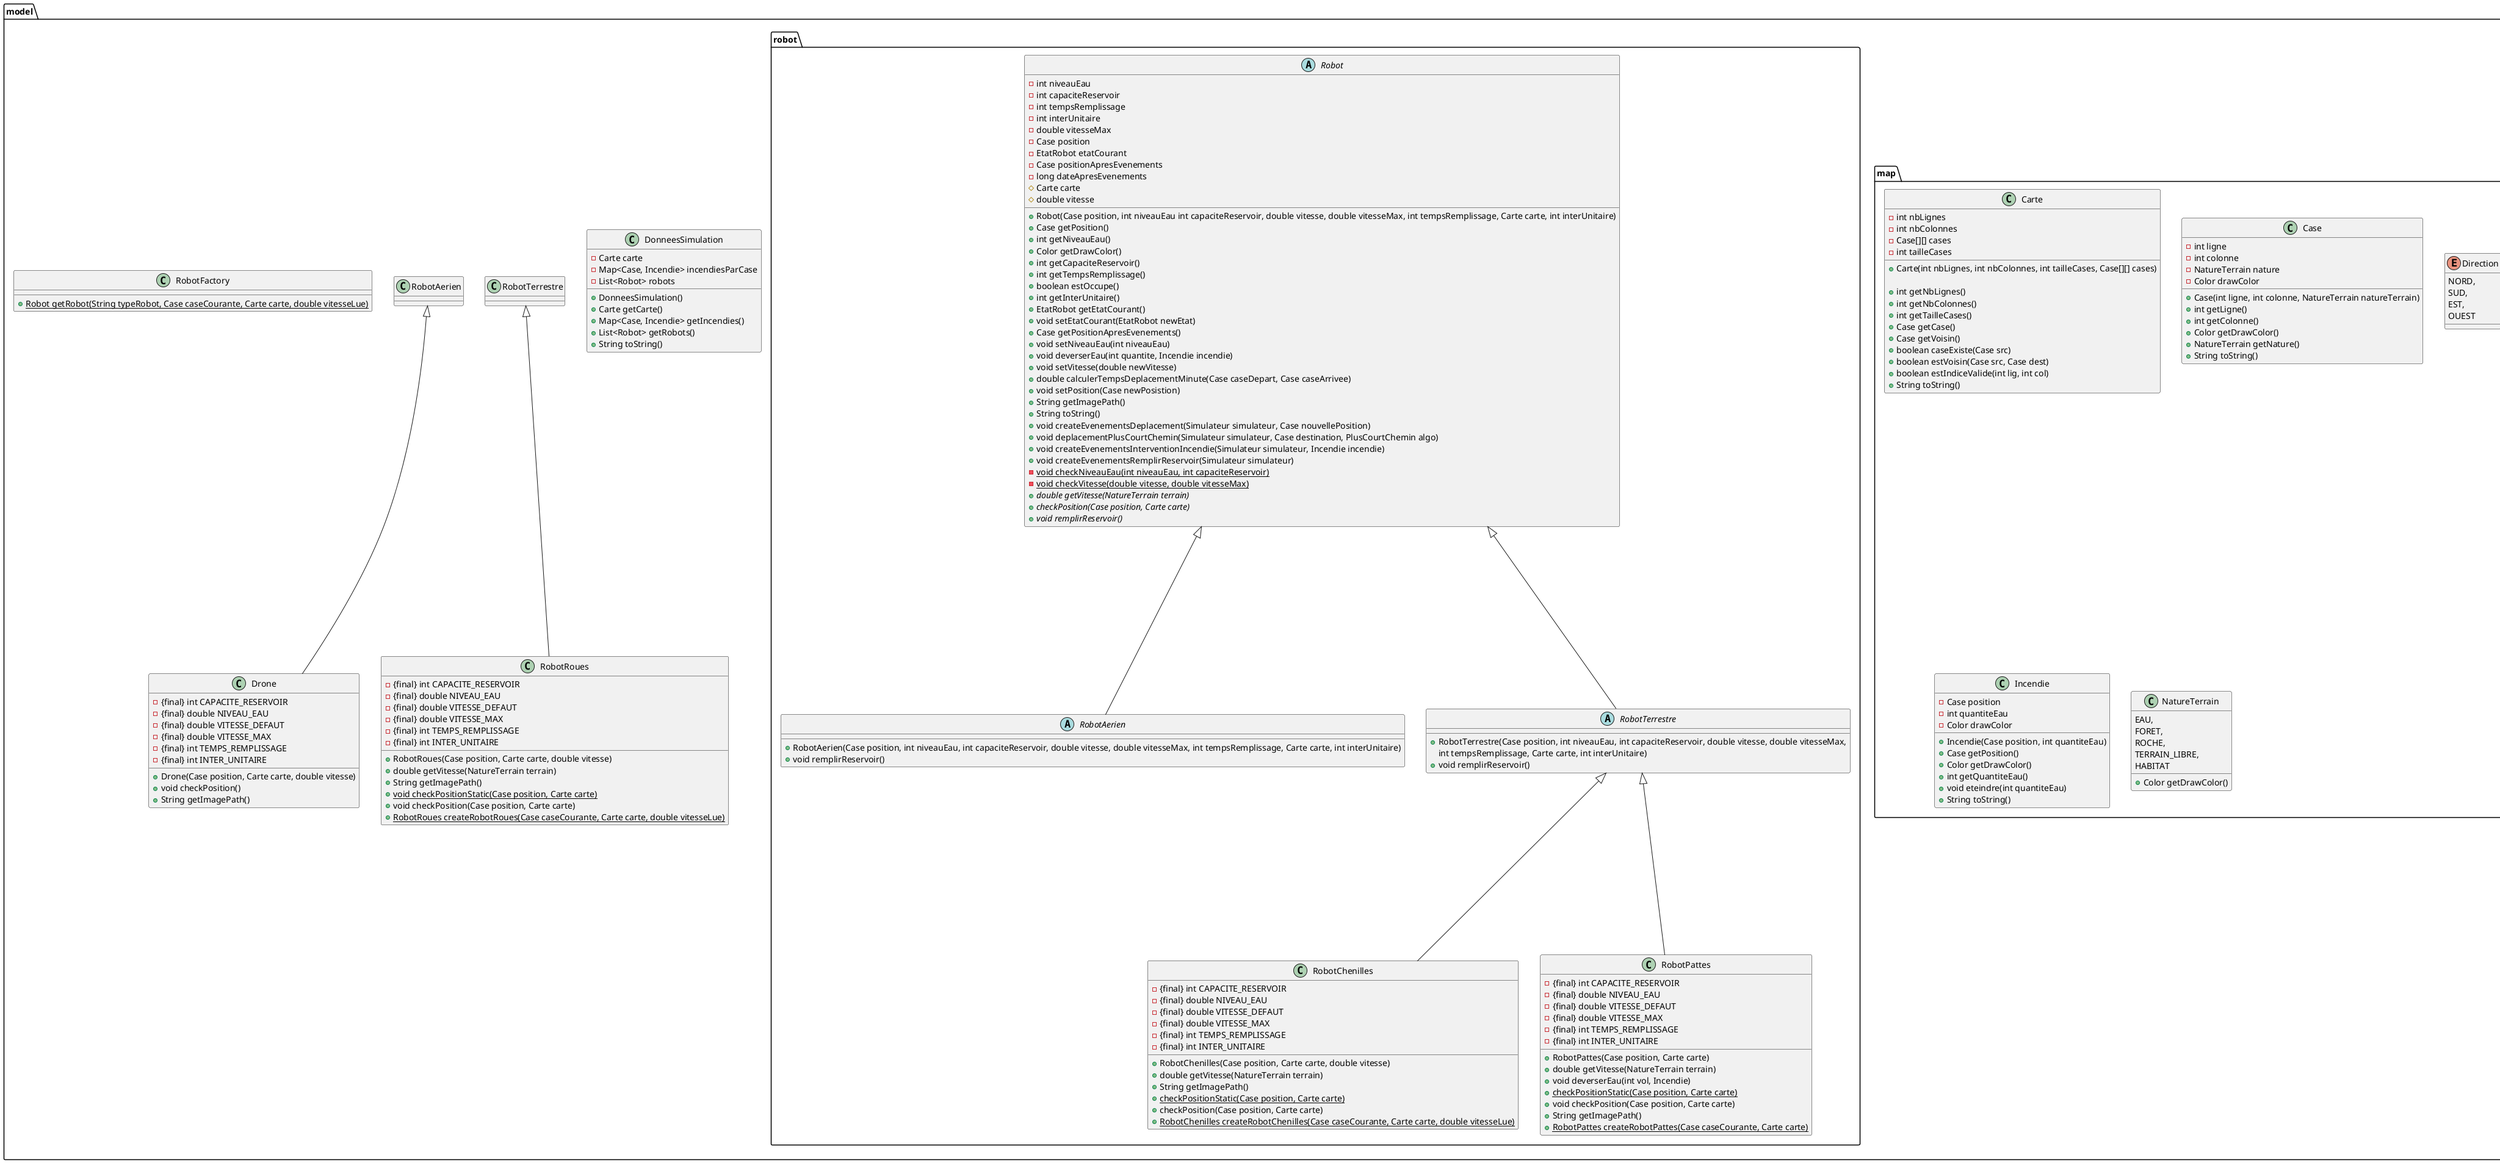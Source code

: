 @startuml

package model {
    class DonneesSimulation {
        -Carte carte
        -Map<Case, Incendie> incendiesParCase
        -List<Robot> robots

        +DonneesSimulation()
        +Carte getCarte()
        +Map<Case, Incendie> getIncendies()
        +List<Robot> getRobots()
        +String toString()
    }

    package map {
        class Carte {
            -int nbLignes
            -int nbColonnes
            -Case[][] cases
            -int tailleCases

            +Carte(int nbLignes, int nbColonnes, int tailleCases, Case[][] cases)

            +int getNbLignes()
            +int getNbColonnes()
            +int getTailleCases()
            +Case getCase()
            +Case getVoisin()
            +boolean caseExiste(Case src)
            +boolean estVoisin(Case src, Case dest)
            +boolean estIndiceValide(int lig, int col)
            +String toString()
        }

        class Case {
            -int ligne
            -int colonne
            -NatureTerrain nature
            -Color drawColor

            +Case(int ligne, int colonne, NatureTerrain natureTerrain)
            +int getLigne()
            +int getColonne()
            +Color getDrawColor()
            +NatureTerrain getNature() 
            +String toString()
        }

        enum Direction {
            NORD,
            SUD,
            EST,
            OUEST
        }

        class Incendie {
            -Case position
            -int quantiteEau
            -Color drawColor

            +Incendie(Case position, int quantiteEau)
            +Case getPosition()
            +Color getDrawColor()
            +int getQuantiteEau()
            +void eteindre(int quantiteEau)
            +String toString()
        }
        class NatureTerrain{
            EAU,
            FORET,
            ROCHE,
            TERRAIN_LIBRE,
            HABITAT

            +Color getDrawColor()
        }
    }

    package robot {
        abstract class Robot {
            -int niveauEau
            -int capaciteReservoir
            -int tempsRemplissage
            -int interUnitaire
            -double vitesseMax
            -Case position
            -EtatRobot etatCourant
            -Case positionApresEvenements
            -long dateApresEvenements
            #Carte carte
            #double vitesse

            +Robot(Case position, int niveauEau int capaciteReservoir, double vitesse, double vitesseMax, int tempsRemplissage, Carte carte, int interUnitaire)
            +Case getPosition()
            +int getNiveauEau()
            +Color getDrawColor()
            +int getCapaciteReservoir()
            +int getTempsRemplissage()
            +boolean estOccupe()
            +int getInterUnitaire()
            +EtatRobot getEtatCourant()
            +void setEtatCourant(EtatRobot newEtat)
            +Case getPositionApresEvenements()
            +void setNiveauEau(int niveauEau)
            +void deverserEau(int quantite, Incendie incendie)
            +void setVitesse(double newVitesse)
            +double calculerTempsDeplacementMinute(Case caseDepart, Case caseArrivee)
            +void setPosition(Case newPosistion)
            +String getImagePath()
            +String toString()
            +void createEvenementsDeplacement(Simulateur simulateur, Case nouvellePosition)
            +void deplacementPlusCourtChemin(Simulateur simulateur, Case destination, PlusCourtChemin algo)
            +void createEvenementsInterventionIncendie(Simulateur simulateur, Incendie incendie)
            +void createEvenementsRemplirReservoir(Simulateur simulateur)
            -{static} void checkNiveauEau(int niveauEau, int capaciteReservoir)
            -{static} void checkVitesse(double vitesse, double vitesseMax)
            +{abstract} double getVitesse(NatureTerrain terrain)
            +{abstract}checkPosition(Case position, Carte carte)
            +{abstract} void remplirReservoir()
        }

        abstract class RobotAerien extends Robot {
            +RobotAerien(Case position, int niveauEau, int capaciteReservoir, double vitesse, double vitesseMax, int tempsRemplissage, Carte carte, int interUnitaire)
            +void remplirReservoir()
        }
        abstract class RobotTerrestre extends Robot{
            +RobotTerrestre(Case position, int niveauEau, int capaciteReservoir, double vitesse, double vitesseMax,
            int tempsRemplissage, Carte carte, int interUnitaire)
            +void remplirReservoir()
        }
        class RobotChenilles extends RobotTerrestre{
            -{final} int CAPACITE_RESERVOIR
            -{final} double NIVEAU_EAU
            -{final} double VITESSE_DEFAUT
            -{final} double VITESSE_MAX
            -{final} int TEMPS_REMPLISSAGE
            -{final} int INTER_UNITAIRE

            +RobotChenilles(Case position, Carte carte, double vitesse)
            +double getVitesse(NatureTerrain terrain)
            +String getImagePath()
            +{static} checkPositionStatic(Case position, Carte carte)
            +checkPosition(Case position, Carte carte)
            +{static} RobotChenilles createRobotChenilles(Case caseCourante, Carte carte, double vitesseLue)
        }
        class RobotPattes extends RobotTerrestre{
            -{final} int CAPACITE_RESERVOIR
            -{final} double NIVEAU_EAU
            -{final} double VITESSE_DEFAUT
            -{final} double VITESSE_MAX
            -{final} int TEMPS_REMPLISSAGE
            -{final} int INTER_UNITAIRE

            +RobotPattes(Case position, Carte carte)
            +double getVitesse(NatureTerrain terrain)
            +void deverserEau(int vol, Incendie)
            +{static} checkPositionStatic(Case position, Carte carte)
            +void checkPosition(Case position, Carte carte)
            +String getImagePath()
            +{static} RobotPattes createRobotPattes(Case caseCourante, Carte carte)
        }
            
        }

        class RobotRoues extends RobotTerrestre{
            -{final} int CAPACITE_RESERVOIR
            -{final} double NIVEAU_EAU
            -{final} double VITESSE_DEFAUT
            -{final} double VITESSE_MAX
            -{final} int TEMPS_REMPLISSAGE
            -{final} int INTER_UNITAIRE

            +RobotRoues(Case position, Carte carte, double vitesse)
            +double getVitesse(NatureTerrain terrain)
            +String getImagePath()
            +{static} void checkPositionStatic(Case position, Carte carte)
            +void checkPosition(Case position, Carte carte)
            +{static} RobotRoues createRobotRoues(Case caseCourante, Carte carte, double vitesseLue)
        }

        class Drone extends RobotAerien{
            -{final} int CAPACITE_RESERVOIR
            -{final} double NIVEAU_EAU
            -{final} double VITESSE_DEFAUT
            -{final} double VITESSE_MAX
            -{final} int TEMPS_REMPLISSAGE
            -{final} int INTER_UNITAIRE

            +Drone(Case position, Carte carte, double vitesse)
            +void checkPosition()
            +String getImagePath()
        }

        class RobotFactory{
            +{static} Robot getRobot(String typeRobot, Case caseCourante, Carte carte, double vitesseLue)
        }

    }



package simu {
    class Simulateur implements Simulable {
        -GUISimulator gui
        -DonneesSimulation model
        -long dateSimulation
        -PriorityQueue<Evenement> evenements
        -{final} int RATIO_BORDURE_X
        -{final} int RATIO_BORDURE_Y
        -int taillePixelCases
        -int xMin
        -int yMin

        +Simulateur(GUISimulator gui, DonneesSimulation model)
        +void ajouteEvenement(Evenement e)
        -void incrementeDate()
        -boolean simulationTerminee()
        -void draw()
        -void drawCarte()
        -void drawElementBord(Case c, String[] sprites, Carte carte, boolean coin)
        -void drawCase(int xCase, int yCase, Random random, Case c, Carte carte)
        -void drawIncendies()
        -void drawRobots()
        -void drawRobot(Robot robot)
        -int calculateXPosition(int colonne)
        -int calculateYPosition(int ligne)
        -void drawRobotRectangles(int[][]coordinates, int x, int y, Color robotColor, int tailleElement)
        -void drawRectangle(int x, int y, int tailleCases, Color color)
        -void drawRobotPixel(Robot robot)
        -void int[][] getRobotCoordinates()
        +void next()
        +void restart()
    }
    class TestSimulateur{
        +{static} Scenario createScenario(String numScenario)
        +{static} void main(String[] args)
    }

    package scenario {
        class Scenario1 {
            +void createEvenements(Simulateur simulateur, DonneesSimulation model)
        }
        class Scenario0{
            +void createEvenements(Simulateur simulateur, DonneesSimulation model)
        }

        interface Scenario {
            +{abstract} void createEvenements(Simulateur simulateur, DonneesSimulation model)
        }
    }
    
}

package event{
    abstract class Evenement implements Comparable<Evenement>{
        -long date

        +Evenement(long date)
        +long getDate()
        +int compareTo(Evenement e)
        +{abstract} void execute()
    }
    class EvenementChangementEtat extends Evenement{
        -Robot robot
        -EtatRobot etat

        +EvenementChangementEtat(Robot robot, EtatRobot newEtat, long date)
        +void execute()
    }
    class EvenementDeplacement extends Evenement{
        -Robot robot
        -Case destCase

        +EvenementDeplacement(Robot robot, Case destCase, long date)
        +void execute()
    }
    class EvenementDeverserEau extends Evenement{
        -Robot robot
        -Incendie incendie
        -int quantiteEauDeversee

        +EvenementDeverserEau(Robot robot, Incendie incendie, int quantiteEauDeversee, long date)
        +void execute()
    }
    class EvenementErreur extends Evenement{
        -String msgErreur

        +EvenementErreur(String msgErreur, long date)
        +void execute()
    }
    class EvenementRemplirReservoir extends Evenement{
        -Robot robot

        +EvenementRemplirReservoir(Robot robot, long date)
        +void execute()
    }
}
package io{
    class LecteurDonnees{
        +{static} void lire(String fichierDonnees)
        +{static} DonneesSimulation creeDonnees(String fichierDonnees)
        -{static} Scanner scanner
        -LecteurDonnees(String fichierDonnees)
        -void lireCarte()
        -void creeCarte(DonneesSimulation donneesSimulation)
        -void lireCase(int lig, int col)
        -void lireIncendies()
        -void lireIncendie(int i)
        -void creeIncendies(DonneesSimulation donneesSimulation)
        -void creeIncendie(DonneesSimulation donneesSimulation, int i)
        -void lireRobots()
        -void lireRobot(int i)
        -void creeRobots(DonneesSimulation donneesSimulation)
        -void creeRobot(int i, DonneesSimulation donneesSimulation)
        -ignorerCommentaires()
        -void verifieLigneTerminee()
    }
    class TestLecteurDonnees{
        +{static} main(String[] args)
    }
}

package chemin{
    interface PlusCourtChemin{
        +{abstract} double tempsDeplacement(Robot robot, Case caseDepart, Case caseArrivee)
        +{abstract} List<Case> creeChemin(Robot robot, Case caseDepart, Case caseArrivee)
    }
    class NoeudAstar implements Comparable<NoeudAstar>{
        +Case caseNoeud
        +double cout
        +double heuristique
        +NoeudAstar noeudPrecedente

        +NoeudAstar(Case caseNoeud, double cout, double heuristique, NoeudAstar noeudPrecedente)
        +int compareTo(NoeudAstar Noeud2)
    }
    class PlusCourtChemin implements PlusCourtChemin{
        -Carte carte

        +PlusCourtChemin(Carte carte)
        +{static} double calculerDistance(Case case1, Case case 2)
        +public double tempsDeplacement(Robot robot, Case caseDepart, Case caseArrivee)
        +public List<Case. creeChemin(Robot robot, Case caseDepart, Case caseArrivee)
        -NoeudAstar executeAstar(Robot robot, Case caseDepart, Case caseArrivee) 
    }


}
@enduml